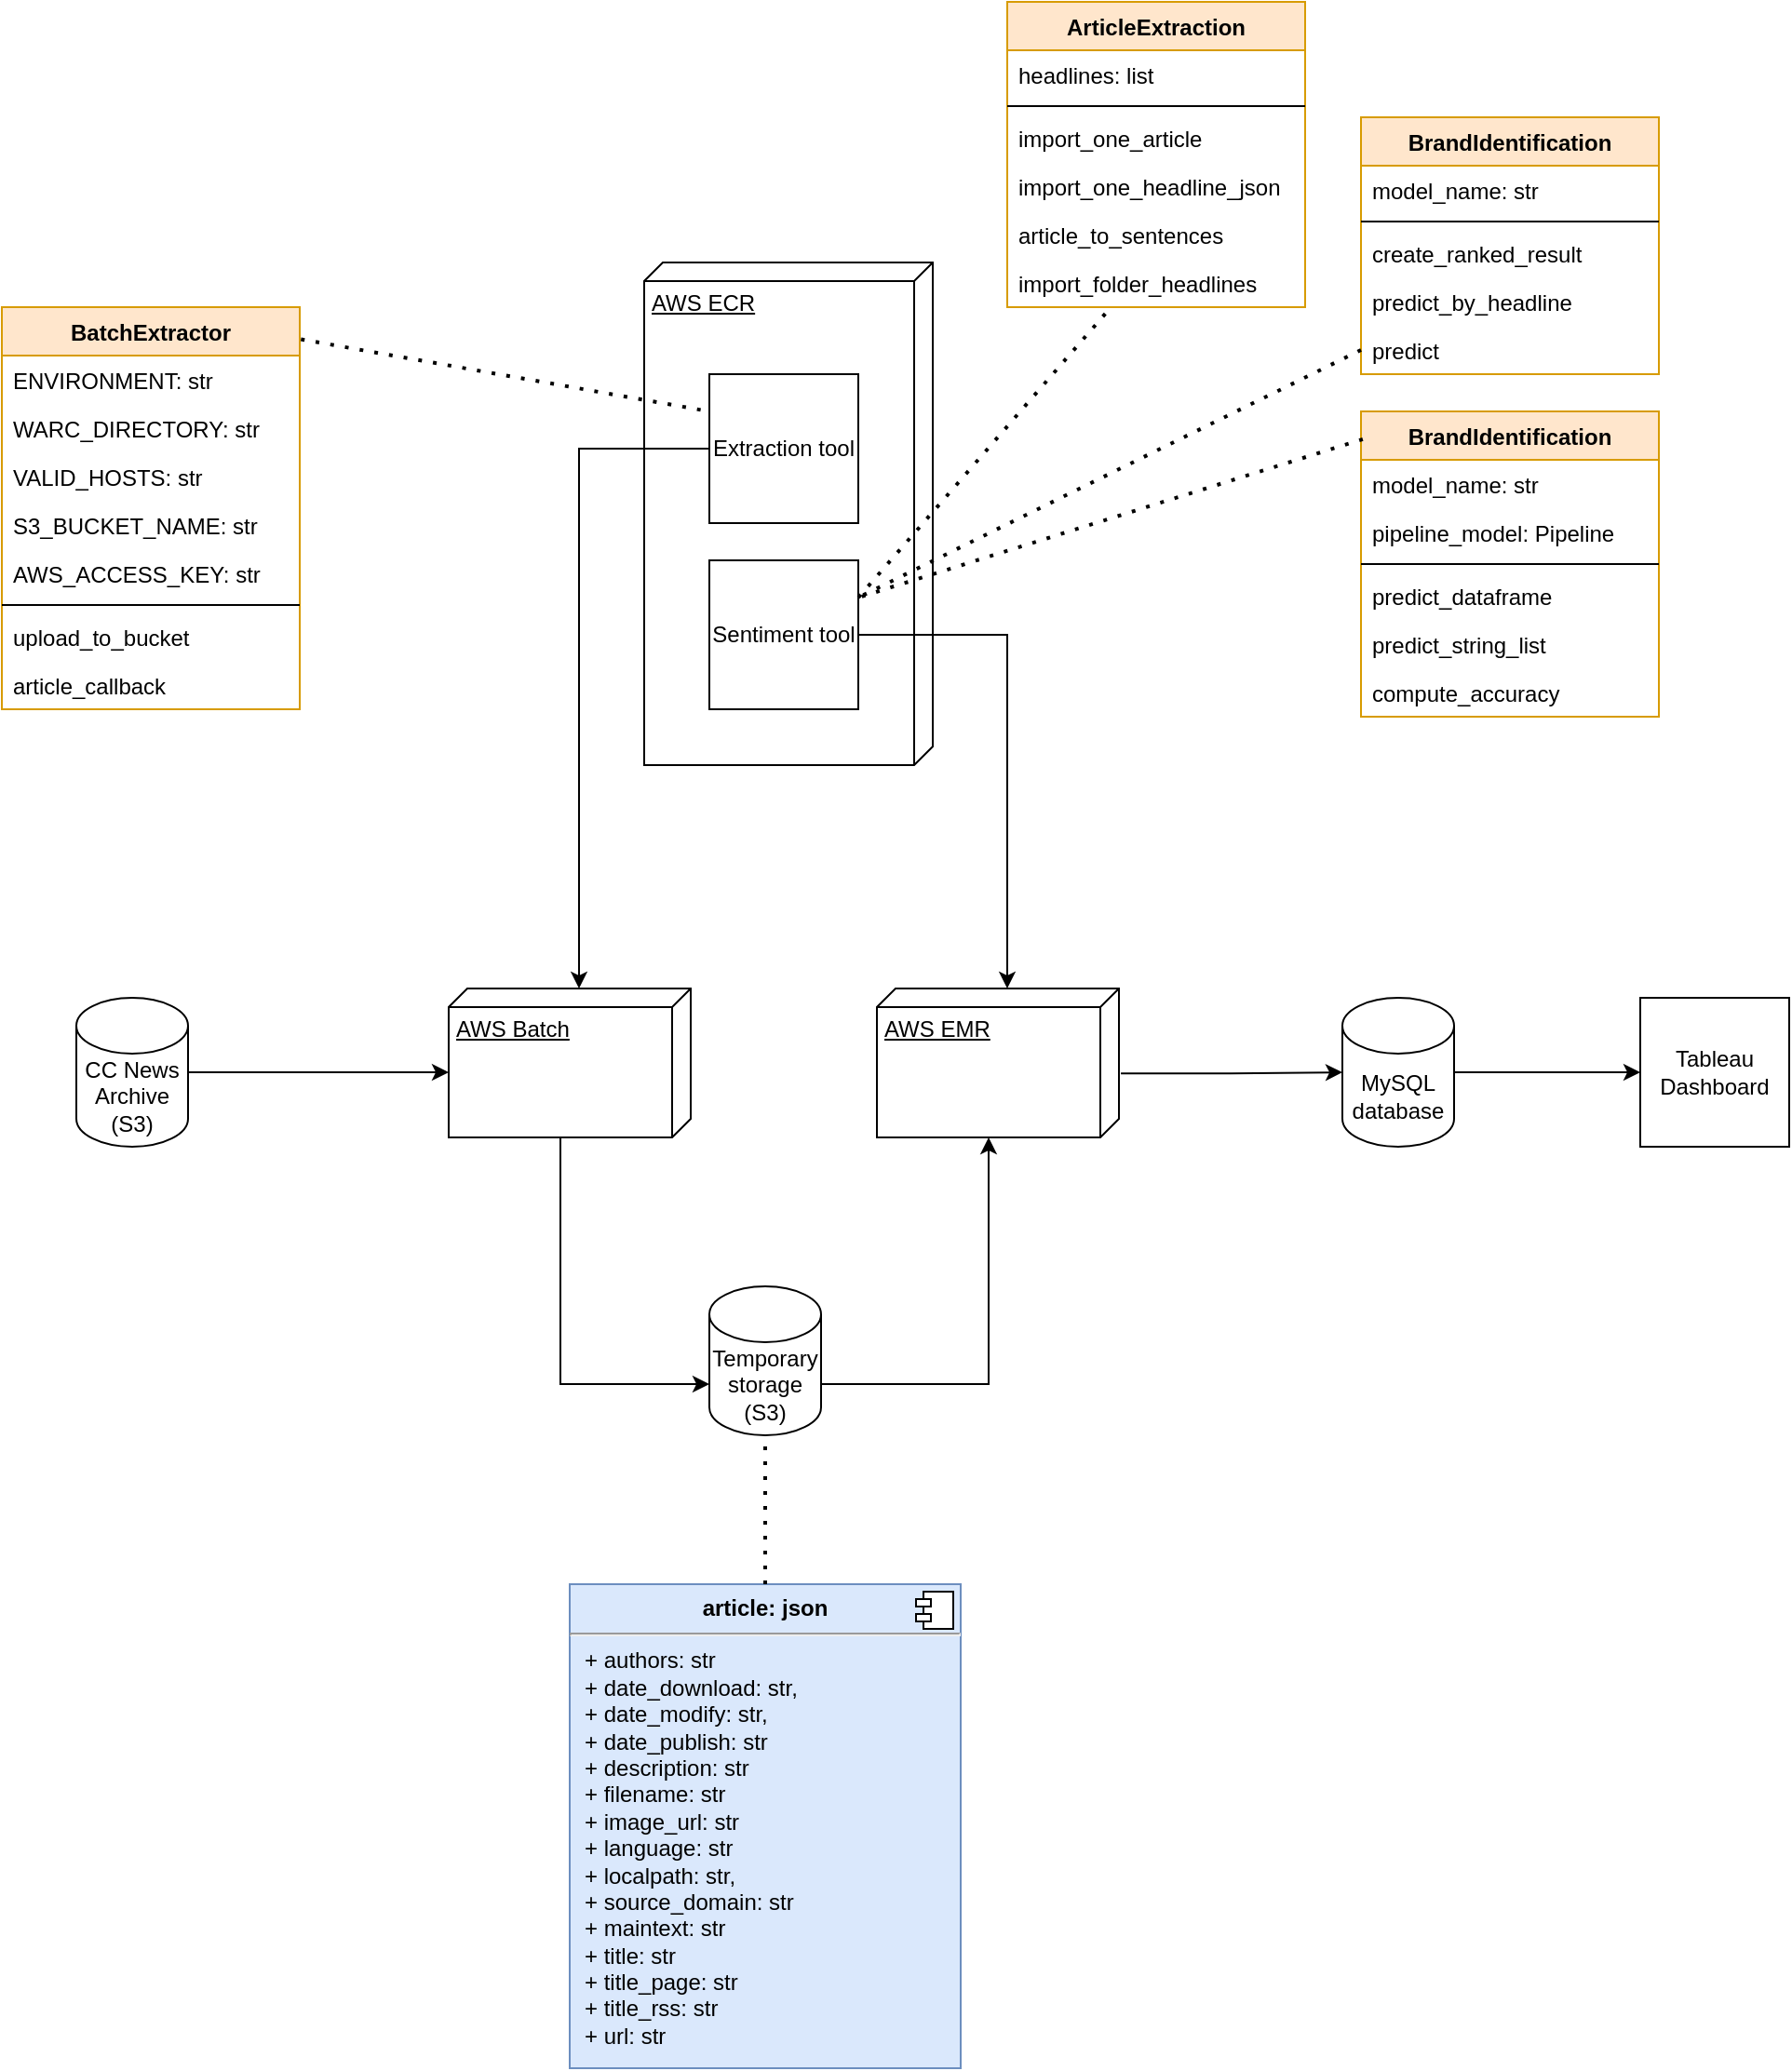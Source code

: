 <mxfile version="17.4.0" type="github">
  <diagram name="Page-1" id="5f0bae14-7c28-e335-631c-24af17079c00">
    <mxGraphModel dx="1483" dy="793" grid="1" gridSize="10" guides="1" tooltips="1" connect="1" arrows="1" fold="1" page="1" pageScale="1" pageWidth="1700" pageHeight="1100" background="none" math="0" shadow="0">
      <root>
        <mxCell id="0" />
        <mxCell id="1" parent="0" />
        <mxCell id="iABJywx21LI4nu8iP5fn-56" value="AWS ECR" style="verticalAlign=top;align=left;spacingTop=8;spacingLeft=2;spacingRight=12;shape=cube;size=10;direction=south;fontStyle=4;html=1;fontColor=none;strokeColor=default;" vertex="1" parent="1">
          <mxGeometry x="715" y="180" width="155" height="270" as="geometry" />
        </mxCell>
        <mxCell id="iABJywx21LI4nu8iP5fn-27" value="Extraction tool" style="whiteSpace=wrap;html=1;aspect=fixed;fontColor=none;strokeColor=default;" vertex="1" parent="1">
          <mxGeometry x="750" y="240" width="80" height="80" as="geometry" />
        </mxCell>
        <mxCell id="iABJywx21LI4nu8iP5fn-28" value="Sentiment tool" style="whiteSpace=wrap;html=1;aspect=fixed;fontColor=none;strokeColor=default;" vertex="1" parent="1">
          <mxGeometry x="750" y="340" width="80" height="80" as="geometry" />
        </mxCell>
        <mxCell id="iABJywx21LI4nu8iP5fn-29" value="BatchExtractor" style="swimlane;fontStyle=1;align=center;verticalAlign=top;childLayout=stackLayout;horizontal=1;startSize=26;horizontalStack=0;resizeParent=1;resizeParentMax=0;resizeLast=0;collapsible=1;marginBottom=0;strokeColor=#d79b00;fillColor=#ffe6cc;" vertex="1" parent="1">
          <mxGeometry x="370" y="204" width="160" height="216" as="geometry" />
        </mxCell>
        <mxCell id="iABJywx21LI4nu8iP5fn-30" value="ENVIRONMENT: str" style="text;strokeColor=none;fillColor=none;align=left;verticalAlign=top;spacingLeft=4;spacingRight=4;overflow=hidden;rotatable=0;points=[[0,0.5],[1,0.5]];portConstraint=eastwest;fontColor=none;" vertex="1" parent="iABJywx21LI4nu8iP5fn-29">
          <mxGeometry y="26" width="160" height="26" as="geometry" />
        </mxCell>
        <mxCell id="iABJywx21LI4nu8iP5fn-38" value="WARC_DIRECTORY: str" style="text;strokeColor=none;fillColor=none;align=left;verticalAlign=top;spacingLeft=4;spacingRight=4;overflow=hidden;rotatable=0;points=[[0,0.5],[1,0.5]];portConstraint=eastwest;fontColor=none;" vertex="1" parent="iABJywx21LI4nu8iP5fn-29">
          <mxGeometry y="52" width="160" height="26" as="geometry" />
        </mxCell>
        <mxCell id="iABJywx21LI4nu8iP5fn-41" value="VALID_HOSTS: str" style="text;strokeColor=none;fillColor=none;align=left;verticalAlign=top;spacingLeft=4;spacingRight=4;overflow=hidden;rotatable=0;points=[[0,0.5],[1,0.5]];portConstraint=eastwest;fontColor=none;" vertex="1" parent="iABJywx21LI4nu8iP5fn-29">
          <mxGeometry y="78" width="160" height="26" as="geometry" />
        </mxCell>
        <mxCell id="iABJywx21LI4nu8iP5fn-40" value="S3_BUCKET_NAME: str" style="text;strokeColor=none;fillColor=none;align=left;verticalAlign=top;spacingLeft=4;spacingRight=4;overflow=hidden;rotatable=0;points=[[0,0.5],[1,0.5]];portConstraint=eastwest;fontColor=none;" vertex="1" parent="iABJywx21LI4nu8iP5fn-29">
          <mxGeometry y="104" width="160" height="26" as="geometry" />
        </mxCell>
        <mxCell id="iABJywx21LI4nu8iP5fn-39" value="AWS_ACCESS_KEY: str" style="text;strokeColor=none;fillColor=none;align=left;verticalAlign=top;spacingLeft=4;spacingRight=4;overflow=hidden;rotatable=0;points=[[0,0.5],[1,0.5]];portConstraint=eastwest;fontColor=none;" vertex="1" parent="iABJywx21LI4nu8iP5fn-29">
          <mxGeometry y="130" width="160" height="26" as="geometry" />
        </mxCell>
        <mxCell id="iABJywx21LI4nu8iP5fn-31" value="" style="line;strokeWidth=1;fillColor=none;align=left;verticalAlign=middle;spacingTop=-1;spacingLeft=3;spacingRight=3;rotatable=0;labelPosition=right;points=[];portConstraint=eastwest;fontColor=none;" vertex="1" parent="iABJywx21LI4nu8iP5fn-29">
          <mxGeometry y="156" width="160" height="8" as="geometry" />
        </mxCell>
        <mxCell id="iABJywx21LI4nu8iP5fn-32" value="upload_to_bucket" style="text;strokeColor=none;fillColor=none;align=left;verticalAlign=top;spacingLeft=4;spacingRight=4;overflow=hidden;rotatable=0;points=[[0,0.5],[1,0.5]];portConstraint=eastwest;fontColor=none;" vertex="1" parent="iABJywx21LI4nu8iP5fn-29">
          <mxGeometry y="164" width="160" height="26" as="geometry" />
        </mxCell>
        <mxCell id="iABJywx21LI4nu8iP5fn-42" value="article_callback" style="text;strokeColor=none;fillColor=none;align=left;verticalAlign=top;spacingLeft=4;spacingRight=4;overflow=hidden;rotatable=0;points=[[0,0.5],[1,0.5]];portConstraint=eastwest;fontColor=none;" vertex="1" parent="iABJywx21LI4nu8iP5fn-29">
          <mxGeometry y="190" width="160" height="26" as="geometry" />
        </mxCell>
        <mxCell id="iABJywx21LI4nu8iP5fn-10" style="edgeStyle=orthogonalEdgeStyle;rounded=0;orthogonalLoop=1;jettySize=auto;html=1;fontColor=none;entryX=0;entryY=0;entryDx=45;entryDy=130;entryPerimeter=0;" edge="1" parent="1" source="iABJywx21LI4nu8iP5fn-1" target="iABJywx21LI4nu8iP5fn-43">
          <mxGeometry relative="1" as="geometry">
            <mxPoint x="580" y="630" as="targetPoint" />
          </mxGeometry>
        </mxCell>
        <mxCell id="iABJywx21LI4nu8iP5fn-1" value="CC News Archive (S3)" style="shape=cylinder3;whiteSpace=wrap;html=1;boundedLbl=1;backgroundOutline=1;size=15;" vertex="1" parent="1">
          <mxGeometry x="410" y="575" width="60" height="80" as="geometry" />
        </mxCell>
        <mxCell id="iABJywx21LI4nu8iP5fn-4" value="Temporary storage (S3)" style="shape=cylinder3;whiteSpace=wrap;html=1;boundedLbl=1;backgroundOutline=1;size=15;" vertex="1" parent="1">
          <mxGeometry x="750" y="730" width="60" height="80" as="geometry" />
        </mxCell>
        <mxCell id="iABJywx21LI4nu8iP5fn-8" value="MySQL database" style="shape=cylinder3;whiteSpace=wrap;html=1;boundedLbl=1;backgroundOutline=1;size=15;" vertex="1" parent="1">
          <mxGeometry x="1090" y="575" width="60" height="80" as="geometry" />
        </mxCell>
        <mxCell id="iABJywx21LI4nu8iP5fn-11" value="" style="endArrow=classic;html=1;rounded=0;fontColor=none;entryX=0;entryY=0;entryDx=0;entryDy=52.5;entryPerimeter=0;exitX=0;exitY=0;exitDx=80;exitDy=70;exitPerimeter=0;edgeStyle=orthogonalEdgeStyle;" edge="1" parent="1" source="iABJywx21LI4nu8iP5fn-43" target="iABJywx21LI4nu8iP5fn-4">
          <mxGeometry width="50" height="50" relative="1" as="geometry">
            <mxPoint x="650" y="670" as="sourcePoint" />
            <mxPoint x="790" y="690" as="targetPoint" />
          </mxGeometry>
        </mxCell>
        <mxCell id="iABJywx21LI4nu8iP5fn-12" value="" style="endArrow=classic;html=1;rounded=0;fontColor=none;entryX=0;entryY=0;entryDx=80;entryDy=70;entryPerimeter=0;exitX=1;exitY=0;exitDx=0;exitDy=52.5;exitPerimeter=0;edgeStyle=orthogonalEdgeStyle;" edge="1" parent="1" source="iABJywx21LI4nu8iP5fn-4" target="iABJywx21LI4nu8iP5fn-55">
          <mxGeometry width="50" height="50" relative="1" as="geometry">
            <mxPoint x="660" y="680" as="sourcePoint" />
            <mxPoint x="910" y="670" as="targetPoint" />
          </mxGeometry>
        </mxCell>
        <mxCell id="iABJywx21LI4nu8iP5fn-13" value="" style="endArrow=classic;html=1;rounded=0;fontColor=none;entryX=0;entryY=0.5;entryDx=0;entryDy=0;entryPerimeter=0;exitX=0.57;exitY=-0.008;exitDx=0;exitDy=0;exitPerimeter=0;edgeStyle=orthogonalEdgeStyle;" edge="1" parent="1" source="iABJywx21LI4nu8iP5fn-55" target="iABJywx21LI4nu8iP5fn-8">
          <mxGeometry width="50" height="50" relative="1" as="geometry">
            <mxPoint x="960" y="640" as="sourcePoint" />
            <mxPoint x="920" y="680" as="targetPoint" />
          </mxGeometry>
        </mxCell>
        <mxCell id="iABJywx21LI4nu8iP5fn-14" value="Tableau Dashboard" style="whiteSpace=wrap;html=1;aspect=fixed;fontColor=none;" vertex="1" parent="1">
          <mxGeometry x="1250" y="575" width="80" height="80" as="geometry" />
        </mxCell>
        <mxCell id="iABJywx21LI4nu8iP5fn-15" value="" style="endArrow=classic;html=1;rounded=0;fontColor=none;entryX=0;entryY=0.5;entryDx=0;entryDy=0;exitX=1;exitY=0.5;exitDx=0;exitDy=0;exitPerimeter=0;edgeStyle=orthogonalEdgeStyle;" edge="1" parent="1" source="iABJywx21LI4nu8iP5fn-8" target="iABJywx21LI4nu8iP5fn-14">
          <mxGeometry width="50" height="50" relative="1" as="geometry">
            <mxPoint x="970" y="650" as="sourcePoint" />
            <mxPoint x="1090" y="650" as="targetPoint" />
          </mxGeometry>
        </mxCell>
        <mxCell id="iABJywx21LI4nu8iP5fn-43" value="AWS Batch" style="verticalAlign=top;align=left;spacingTop=8;spacingLeft=2;spacingRight=12;shape=cube;size=10;direction=south;fontStyle=4;html=1;fontColor=none;strokeColor=default;" vertex="1" parent="1">
          <mxGeometry x="610" y="570" width="130" height="80" as="geometry" />
        </mxCell>
        <mxCell id="iABJywx21LI4nu8iP5fn-55" value="AWS EMR" style="verticalAlign=top;align=left;spacingTop=8;spacingLeft=2;spacingRight=12;shape=cube;size=10;direction=south;fontStyle=4;html=1;fontColor=none;strokeColor=default;" vertex="1" parent="1">
          <mxGeometry x="840" y="570" width="130" height="80" as="geometry" />
        </mxCell>
        <mxCell id="iABJywx21LI4nu8iP5fn-58" value="" style="endArrow=classic;html=1;rounded=0;fontColor=none;entryX=0;entryY=0;entryDx=0;entryDy=60;entryPerimeter=0;exitX=0;exitY=0.5;exitDx=0;exitDy=0;edgeStyle=orthogonalEdgeStyle;" edge="1" parent="1" source="iABJywx21LI4nu8iP5fn-27" target="iABJywx21LI4nu8iP5fn-43">
          <mxGeometry width="50" height="50" relative="1" as="geometry">
            <mxPoint x="760" y="540" as="sourcePoint" />
            <mxPoint x="810" y="490" as="targetPoint" />
          </mxGeometry>
        </mxCell>
        <mxCell id="iABJywx21LI4nu8iP5fn-59" value="" style="endArrow=classic;html=1;rounded=0;fontColor=none;entryX=0;entryY=0;entryDx=0;entryDy=60;entryPerimeter=0;exitX=1;exitY=0.5;exitDx=0;exitDy=0;edgeStyle=orthogonalEdgeStyle;" edge="1" parent="1" source="iABJywx21LI4nu8iP5fn-28" target="iABJywx21LI4nu8iP5fn-55">
          <mxGeometry width="50" height="50" relative="1" as="geometry">
            <mxPoint x="760" y="290" as="sourcePoint" />
            <mxPoint x="690" y="580" as="targetPoint" />
          </mxGeometry>
        </mxCell>
        <mxCell id="iABJywx21LI4nu8iP5fn-60" value="" style="endArrow=none;dashed=1;html=1;dashPattern=1 3;strokeWidth=2;rounded=0;fontColor=none;entryX=0;entryY=0.25;entryDx=0;entryDy=0;exitX=1.004;exitY=0.08;exitDx=0;exitDy=0;exitPerimeter=0;" edge="1" parent="1" source="iABJywx21LI4nu8iP5fn-29" target="iABJywx21LI4nu8iP5fn-27">
          <mxGeometry width="50" height="50" relative="1" as="geometry">
            <mxPoint x="760" y="540" as="sourcePoint" />
            <mxPoint x="810" y="490" as="targetPoint" />
          </mxGeometry>
        </mxCell>
        <mxCell id="iABJywx21LI4nu8iP5fn-61" value="ArticleExtraction" style="swimlane;fontStyle=1;align=center;verticalAlign=top;childLayout=stackLayout;horizontal=1;startSize=26;horizontalStack=0;resizeParent=1;resizeParentMax=0;resizeLast=0;collapsible=1;marginBottom=0;strokeColor=#d79b00;fillColor=#ffe6cc;" vertex="1" parent="1">
          <mxGeometry x="910" y="40" width="160" height="164" as="geometry" />
        </mxCell>
        <mxCell id="iABJywx21LI4nu8iP5fn-62" value="headlines: list" style="text;strokeColor=none;fillColor=none;align=left;verticalAlign=top;spacingLeft=4;spacingRight=4;overflow=hidden;rotatable=0;points=[[0,0.5],[1,0.5]];portConstraint=eastwest;fontColor=none;" vertex="1" parent="iABJywx21LI4nu8iP5fn-61">
          <mxGeometry y="26" width="160" height="26" as="geometry" />
        </mxCell>
        <mxCell id="iABJywx21LI4nu8iP5fn-67" value="" style="line;strokeWidth=1;fillColor=none;align=left;verticalAlign=middle;spacingTop=-1;spacingLeft=3;spacingRight=3;rotatable=0;labelPosition=right;points=[];portConstraint=eastwest;fontColor=none;" vertex="1" parent="iABJywx21LI4nu8iP5fn-61">
          <mxGeometry y="52" width="160" height="8" as="geometry" />
        </mxCell>
        <mxCell id="iABJywx21LI4nu8iP5fn-68" value="import_one_article" style="text;strokeColor=none;fillColor=none;align=left;verticalAlign=top;spacingLeft=4;spacingRight=4;overflow=hidden;rotatable=0;points=[[0,0.5],[1,0.5]];portConstraint=eastwest;fontColor=none;" vertex="1" parent="iABJywx21LI4nu8iP5fn-61">
          <mxGeometry y="60" width="160" height="26" as="geometry" />
        </mxCell>
        <mxCell id="iABJywx21LI4nu8iP5fn-69" value="import_one_headline_json" style="text;strokeColor=none;fillColor=none;align=left;verticalAlign=top;spacingLeft=4;spacingRight=4;overflow=hidden;rotatable=0;points=[[0,0.5],[1,0.5]];portConstraint=eastwest;fontColor=none;" vertex="1" parent="iABJywx21LI4nu8iP5fn-61">
          <mxGeometry y="86" width="160" height="26" as="geometry" />
        </mxCell>
        <mxCell id="iABJywx21LI4nu8iP5fn-71" value="article_to_sentences" style="text;strokeColor=none;fillColor=none;align=left;verticalAlign=top;spacingLeft=4;spacingRight=4;overflow=hidden;rotatable=0;points=[[0,0.5],[1,0.5]];portConstraint=eastwest;fontColor=none;" vertex="1" parent="iABJywx21LI4nu8iP5fn-61">
          <mxGeometry y="112" width="160" height="26" as="geometry" />
        </mxCell>
        <mxCell id="iABJywx21LI4nu8iP5fn-70" value="import_folder_headlines" style="text;strokeColor=none;fillColor=none;align=left;verticalAlign=top;spacingLeft=4;spacingRight=4;overflow=hidden;rotatable=0;points=[[0,0.5],[1,0.5]];portConstraint=eastwest;fontColor=none;" vertex="1" parent="iABJywx21LI4nu8iP5fn-61">
          <mxGeometry y="138" width="160" height="26" as="geometry" />
        </mxCell>
        <mxCell id="iABJywx21LI4nu8iP5fn-72" value="BrandIdentification" style="swimlane;fontStyle=1;align=center;verticalAlign=top;childLayout=stackLayout;horizontal=1;startSize=26;horizontalStack=0;resizeParent=1;resizeParentMax=0;resizeLast=0;collapsible=1;marginBottom=0;strokeColor=#d79b00;fillColor=#ffe6cc;" vertex="1" parent="1">
          <mxGeometry x="1100" y="102" width="160" height="138" as="geometry" />
        </mxCell>
        <mxCell id="iABJywx21LI4nu8iP5fn-73" value="model_name: str" style="text;strokeColor=none;fillColor=none;align=left;verticalAlign=top;spacingLeft=4;spacingRight=4;overflow=hidden;rotatable=0;points=[[0,0.5],[1,0.5]];portConstraint=eastwest;fontColor=none;" vertex="1" parent="iABJywx21LI4nu8iP5fn-72">
          <mxGeometry y="26" width="160" height="26" as="geometry" />
        </mxCell>
        <mxCell id="iABJywx21LI4nu8iP5fn-74" value="" style="line;strokeWidth=1;fillColor=none;align=left;verticalAlign=middle;spacingTop=-1;spacingLeft=3;spacingRight=3;rotatable=0;labelPosition=right;points=[];portConstraint=eastwest;fontColor=none;" vertex="1" parent="iABJywx21LI4nu8iP5fn-72">
          <mxGeometry y="52" width="160" height="8" as="geometry" />
        </mxCell>
        <mxCell id="iABJywx21LI4nu8iP5fn-75" value="create_ranked_result" style="text;strokeColor=none;fillColor=none;align=left;verticalAlign=top;spacingLeft=4;spacingRight=4;overflow=hidden;rotatable=0;points=[[0,0.5],[1,0.5]];portConstraint=eastwest;fontColor=none;" vertex="1" parent="iABJywx21LI4nu8iP5fn-72">
          <mxGeometry y="60" width="160" height="26" as="geometry" />
        </mxCell>
        <mxCell id="iABJywx21LI4nu8iP5fn-76" value="predict_by_headline" style="text;strokeColor=none;fillColor=none;align=left;verticalAlign=top;spacingLeft=4;spacingRight=4;overflow=hidden;rotatable=0;points=[[0,0.5],[1,0.5]];portConstraint=eastwest;fontColor=none;" vertex="1" parent="iABJywx21LI4nu8iP5fn-72">
          <mxGeometry y="86" width="160" height="26" as="geometry" />
        </mxCell>
        <mxCell id="iABJywx21LI4nu8iP5fn-77" value="predict" style="text;strokeColor=none;fillColor=none;align=left;verticalAlign=top;spacingLeft=4;spacingRight=4;overflow=hidden;rotatable=0;points=[[0,0.5],[1,0.5]];portConstraint=eastwest;fontColor=none;" vertex="1" parent="iABJywx21LI4nu8iP5fn-72">
          <mxGeometry y="112" width="160" height="26" as="geometry" />
        </mxCell>
        <mxCell id="iABJywx21LI4nu8iP5fn-79" value="BrandIdentification" style="swimlane;fontStyle=1;align=center;verticalAlign=top;childLayout=stackLayout;horizontal=1;startSize=26;horizontalStack=0;resizeParent=1;resizeParentMax=0;resizeLast=0;collapsible=1;marginBottom=0;strokeColor=#d79b00;fillColor=#ffe6cc;" vertex="1" parent="1">
          <mxGeometry x="1100" y="260" width="160" height="164" as="geometry" />
        </mxCell>
        <mxCell id="iABJywx21LI4nu8iP5fn-80" value="model_name: str" style="text;strokeColor=none;fillColor=none;align=left;verticalAlign=top;spacingLeft=4;spacingRight=4;overflow=hidden;rotatable=0;points=[[0,0.5],[1,0.5]];portConstraint=eastwest;fontColor=none;" vertex="1" parent="iABJywx21LI4nu8iP5fn-79">
          <mxGeometry y="26" width="160" height="26" as="geometry" />
        </mxCell>
        <mxCell id="iABJywx21LI4nu8iP5fn-85" value="pipeline_model: Pipeline" style="text;strokeColor=none;fillColor=none;align=left;verticalAlign=top;spacingLeft=4;spacingRight=4;overflow=hidden;rotatable=0;points=[[0,0.5],[1,0.5]];portConstraint=eastwest;fontColor=none;" vertex="1" parent="iABJywx21LI4nu8iP5fn-79">
          <mxGeometry y="52" width="160" height="26" as="geometry" />
        </mxCell>
        <mxCell id="iABJywx21LI4nu8iP5fn-81" value="" style="line;strokeWidth=1;fillColor=none;align=left;verticalAlign=middle;spacingTop=-1;spacingLeft=3;spacingRight=3;rotatable=0;labelPosition=right;points=[];portConstraint=eastwest;fontColor=none;" vertex="1" parent="iABJywx21LI4nu8iP5fn-79">
          <mxGeometry y="78" width="160" height="8" as="geometry" />
        </mxCell>
        <mxCell id="iABJywx21LI4nu8iP5fn-82" value="predict_dataframe" style="text;strokeColor=none;fillColor=none;align=left;verticalAlign=top;spacingLeft=4;spacingRight=4;overflow=hidden;rotatable=0;points=[[0,0.5],[1,0.5]];portConstraint=eastwest;fontColor=none;" vertex="1" parent="iABJywx21LI4nu8iP5fn-79">
          <mxGeometry y="86" width="160" height="26" as="geometry" />
        </mxCell>
        <mxCell id="iABJywx21LI4nu8iP5fn-83" value="predict_string_list" style="text;strokeColor=none;fillColor=none;align=left;verticalAlign=top;spacingLeft=4;spacingRight=4;overflow=hidden;rotatable=0;points=[[0,0.5],[1,0.5]];portConstraint=eastwest;fontColor=none;" vertex="1" parent="iABJywx21LI4nu8iP5fn-79">
          <mxGeometry y="112" width="160" height="26" as="geometry" />
        </mxCell>
        <mxCell id="iABJywx21LI4nu8iP5fn-84" value="compute_accuracy" style="text;strokeColor=none;fillColor=none;align=left;verticalAlign=top;spacingLeft=4;spacingRight=4;overflow=hidden;rotatable=0;points=[[0,0.5],[1,0.5]];portConstraint=eastwest;fontColor=none;" vertex="1" parent="iABJywx21LI4nu8iP5fn-79">
          <mxGeometry y="138" width="160" height="26" as="geometry" />
        </mxCell>
        <mxCell id="iABJywx21LI4nu8iP5fn-86" value="" style="endArrow=none;dashed=1;html=1;dashPattern=1 3;strokeWidth=2;rounded=0;fontColor=none;entryX=1;entryY=0.25;entryDx=0;entryDy=0;exitX=0.329;exitY=1.137;exitDx=0;exitDy=0;exitPerimeter=0;" edge="1" parent="1" source="iABJywx21LI4nu8iP5fn-70" target="iABJywx21LI4nu8iP5fn-28">
          <mxGeometry width="50" height="50" relative="1" as="geometry">
            <mxPoint x="540.64" y="231.28" as="sourcePoint" />
            <mxPoint x="760" y="270" as="targetPoint" />
          </mxGeometry>
        </mxCell>
        <mxCell id="iABJywx21LI4nu8iP5fn-87" value="" style="endArrow=none;dashed=1;html=1;dashPattern=1 3;strokeWidth=2;rounded=0;fontColor=none;entryX=1;entryY=0.25;entryDx=0;entryDy=0;exitX=0;exitY=0.5;exitDx=0;exitDy=0;" edge="1" parent="1" source="iABJywx21LI4nu8iP5fn-77" target="iABJywx21LI4nu8iP5fn-28">
          <mxGeometry width="50" height="50" relative="1" as="geometry">
            <mxPoint x="972.64" y="217.562" as="sourcePoint" />
            <mxPoint x="840" y="370" as="targetPoint" />
          </mxGeometry>
        </mxCell>
        <mxCell id="iABJywx21LI4nu8iP5fn-89" value="" style="endArrow=none;dashed=1;html=1;dashPattern=1 3;strokeWidth=2;rounded=0;fontColor=none;entryX=1;entryY=0.25;entryDx=0;entryDy=0;exitX=0.006;exitY=0.091;exitDx=0;exitDy=0;exitPerimeter=0;" edge="1" parent="1" source="iABJywx21LI4nu8iP5fn-79" target="iABJywx21LI4nu8iP5fn-28">
          <mxGeometry width="50" height="50" relative="1" as="geometry">
            <mxPoint x="1110" y="237.0" as="sourcePoint" />
            <mxPoint x="840" y="370" as="targetPoint" />
          </mxGeometry>
        </mxCell>
        <mxCell id="iABJywx21LI4nu8iP5fn-90" value="&lt;p style=&quot;margin: 0px ; margin-top: 6px ; text-align: center&quot;&gt;&lt;b&gt;article: json&lt;/b&gt;&lt;/p&gt;&lt;hr&gt;&lt;p style=&quot;margin: 0px ; margin-left: 8px&quot;&gt;+ authors: str&lt;br&gt;+ d&lt;span&gt;ate_download: str,&amp;nbsp;&lt;/span&gt;&lt;/p&gt;&lt;p style=&quot;margin: 0px ; margin-left: 8px&quot;&gt;&lt;span&gt;+ date_modify: str,&amp;nbsp;&lt;/span&gt;&lt;/p&gt;&lt;p style=&quot;margin: 0px ; margin-left: 8px&quot;&gt;&lt;span&gt;+ date_publish: str&lt;/span&gt;&lt;/p&gt;&lt;p style=&quot;margin: 0px ; margin-left: 8px&quot;&gt;&lt;span&gt;+ description: str&lt;/span&gt;&lt;/p&gt;&lt;p style=&quot;margin: 0px ; margin-left: 8px&quot;&gt;&lt;span&gt;+ filename: str&lt;/span&gt;&lt;/p&gt;&lt;p style=&quot;margin: 0px ; margin-left: 8px&quot;&gt;&lt;span&gt;+ image_url: str&lt;/span&gt;&lt;/p&gt;&lt;p style=&quot;margin: 0px ; margin-left: 8px&quot;&gt;&lt;span&gt;+ language: str&lt;/span&gt;&lt;/p&gt;&lt;p style=&quot;margin: 0px ; margin-left: 8px&quot;&gt;&lt;span&gt;+ localpath: str,&amp;nbsp;&lt;/span&gt;&lt;/p&gt;&lt;p style=&quot;margin: 0px ; margin-left: 8px&quot;&gt;&lt;span&gt;+ source_domain: str&amp;nbsp;&lt;/span&gt;&lt;/p&gt;&lt;p style=&quot;margin: 0px ; margin-left: 8px&quot;&gt;&lt;span&gt;+ maintext: str&lt;/span&gt;&lt;/p&gt;&lt;p style=&quot;margin: 0px ; margin-left: 8px&quot;&gt;&lt;span&gt;+ title: str&lt;/span&gt;&lt;/p&gt;&lt;p style=&quot;margin: 0px ; margin-left: 8px&quot;&gt;&lt;span&gt;+ title_page: str&lt;/span&gt;&lt;/p&gt;&lt;p style=&quot;margin: 0px ; margin-left: 8px&quot;&gt;&lt;span&gt;+ title_rss: str&lt;/span&gt;&lt;/p&gt;&lt;p style=&quot;margin: 0px ; margin-left: 8px&quot;&gt;&lt;span&gt;+ url: str&lt;/span&gt;&lt;/p&gt;" style="align=left;overflow=fill;html=1;dropTarget=0;strokeColor=#6c8ebf;fillColor=#dae8fc;" vertex="1" parent="1">
          <mxGeometry x="675" y="890" width="210" height="260" as="geometry" />
        </mxCell>
        <mxCell id="iABJywx21LI4nu8iP5fn-91" value="" style="shape=component;jettyWidth=8;jettyHeight=4;fontColor=none;strokeColor=default;" vertex="1" parent="iABJywx21LI4nu8iP5fn-90">
          <mxGeometry x="1" width="20" height="20" relative="1" as="geometry">
            <mxPoint x="-24" y="4" as="offset" />
          </mxGeometry>
        </mxCell>
        <mxCell id="iABJywx21LI4nu8iP5fn-92" value="" style="endArrow=none;dashed=1;html=1;dashPattern=1 3;strokeWidth=2;rounded=0;fontColor=none;entryX=0.5;entryY=1;entryDx=0;entryDy=0;exitX=0.5;exitY=0;exitDx=0;exitDy=0;entryPerimeter=0;" edge="1" parent="1" source="iABJywx21LI4nu8iP5fn-90" target="iABJywx21LI4nu8iP5fn-4">
          <mxGeometry width="50" height="50" relative="1" as="geometry">
            <mxPoint x="540.64" y="231.28" as="sourcePoint" />
            <mxPoint x="760" y="270" as="targetPoint" />
          </mxGeometry>
        </mxCell>
      </root>
    </mxGraphModel>
  </diagram>
</mxfile>
